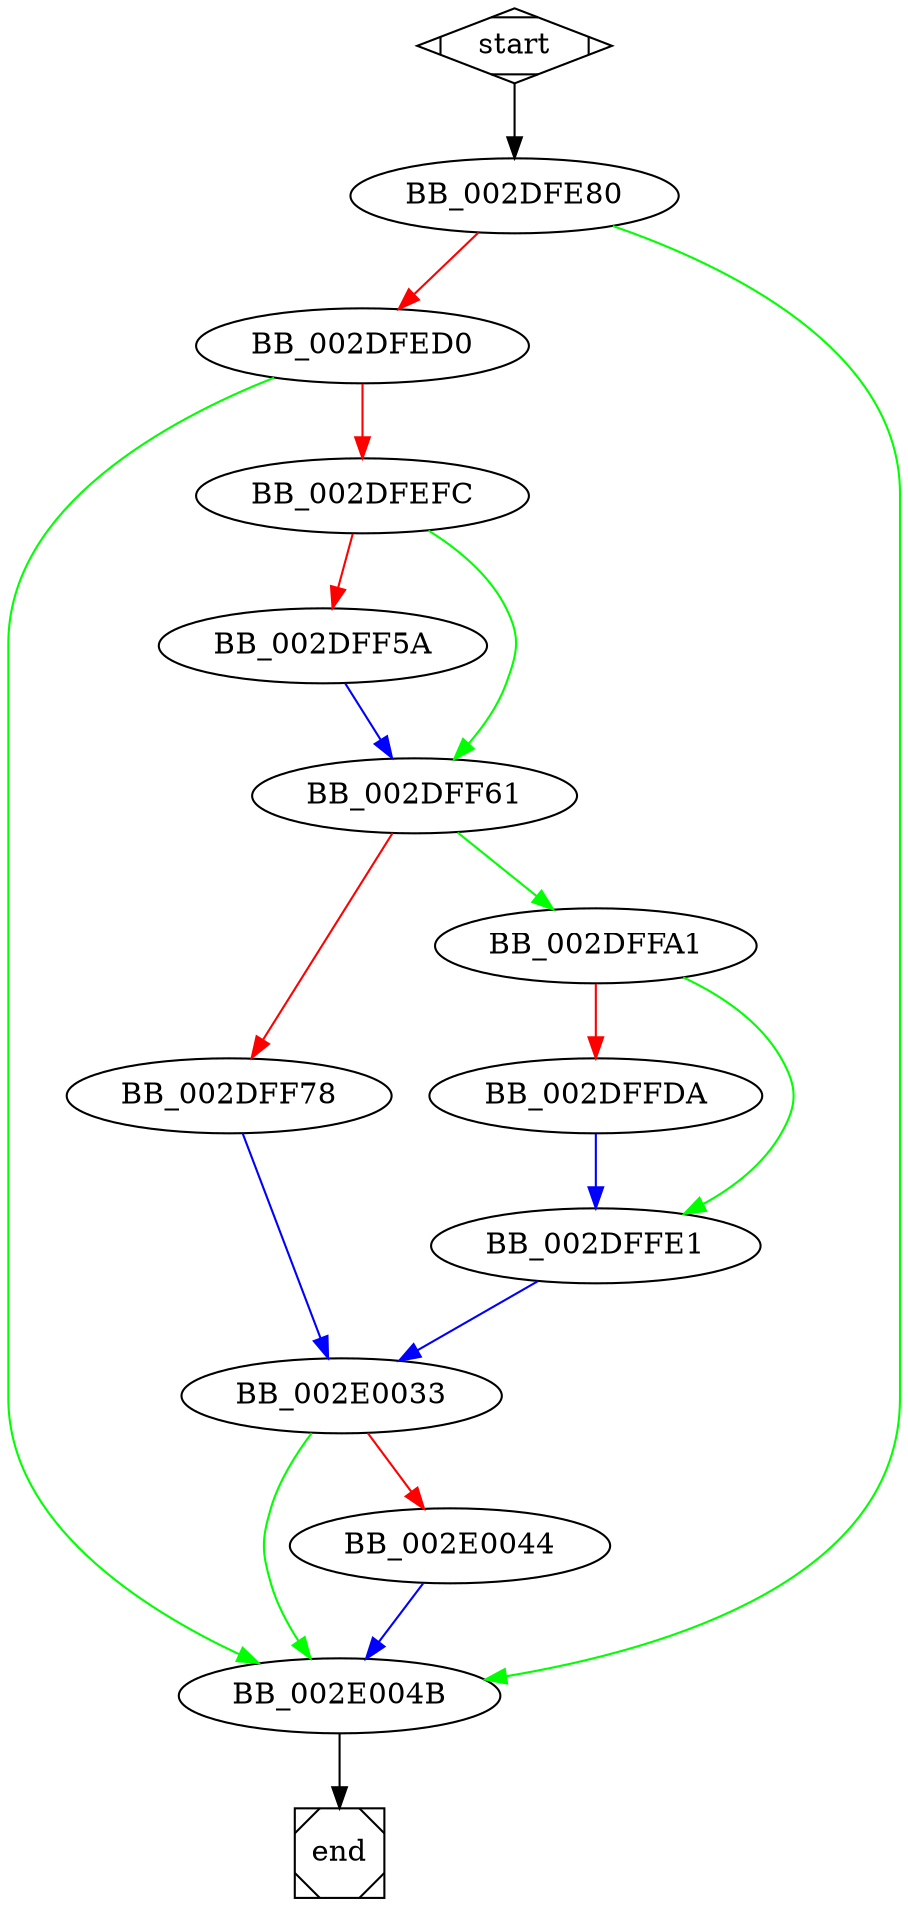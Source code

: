 digraph G {
  start -> BB_002DFE80;
  
  BB_002DFE80 -> BB_002DFED0 [color=red];
  BB_002DFE80 -> BB_002E004B [color=green];
  
  BB_002DFED0 -> BB_002DFEFC [color=red]; 
  BB_002DFED0 -> BB_002E004B [color=green];
  
  BB_002DFEFC -> BB_002DFF5A [color=red];
  BB_002DFEFC -> BB_002DFF61 [color=green];
  
  BB_002DFF5A -> BB_002DFF61 [color=blue];
  
  BB_002DFF61 -> BB_002DFF78 [color=red];
  BB_002DFF61 -> BB_002DFFA1 [color=green];
  
  BB_002DFF78 -> BB_002E0033 [color=blue];
  
  BB_002DFFA1 -> BB_002DFFDA [color=red];
  BB_002DFFA1 -> BB_002DFFE1 [color=green];
  
  BB_002DFFDA -> BB_002DFFE1 [color=blue];
  
  BB_002DFFE1 -> BB_002E0033 [color=blue];
  
  BB_002E0033 -> BB_002E0044 [color=red];
  BB_002E0033 -> BB_002E004B [color=green];
  
  BB_002E0044 -> BB_002E004B [color=blue];
  
  BB_002E004B -> end;

  start [shape=Mdiamond];
  end [shape=Msquare];
}
